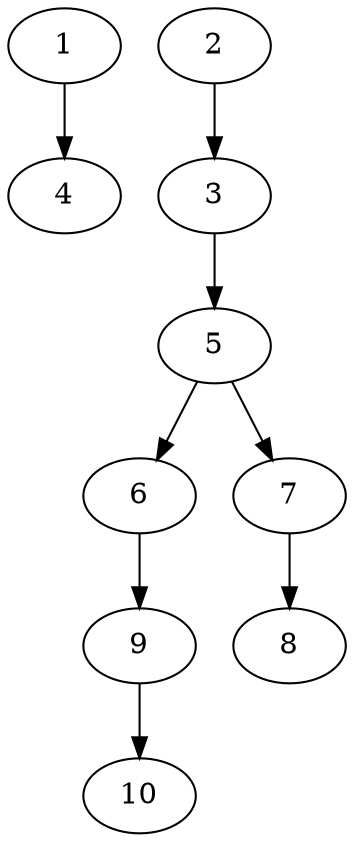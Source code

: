 // DAG (tier=1-easy, mode=data, n=10, ccr=0.313, fat=0.384, density=0.267, regular=0.724, jump=0.018, mindata=1048576, maxdata=8388608)
// DAG automatically generated by daggen at Sun Aug 24 16:33:33 2025
// /home/ermia/Project/Environments/daggen/bin/daggen --dot --ccr 0.313 --fat 0.384 --regular 0.724 --density 0.267 --jump 0.018 --mindata 1048576 --maxdata 8388608 -n 10 
digraph G {
  1 [size="161236443272715584", alpha="0.08", expect_size="80618221636357792"]
  1 -> 4 [size ="71818866065408"]
  2 [size="15369010847728795648", alpha="0.10", expect_size="7684505423864397824"]
  2 -> 3 [size ="49452387663872"]
  3 [size="31001066034492056", alpha="0.16", expect_size="15500533017246028"]
  3 -> 5 [size ="47516431155200"]
  4 [size="30584893183503630336", alpha="0.03", expect_size="15292446591751815168"]
  5 [size="4667242141955653632", alpha="0.09", expect_size="2333621070977826816"]
  5 -> 6 [size ="22342419873792"]
  5 -> 7 [size ="22342419873792"]
  6 [size="91216398540618072064", alpha="0.13", expect_size="45608199270309036032"]
  6 -> 9 [size ="162108306096128"]
  7 [size="66325466450229198848", alpha="0.16", expect_size="33162733225114599424"]
  7 -> 8 [size ="131082141827072"]
  8 [size="96481280158058151936", alpha="0.15", expect_size="48240640079029075968"]
  9 [size="239593051277234784", alpha="0.18", expect_size="119796525638617392"]
  9 -> 10 [size ="294586740113408"]
  10 [size="8047220540099474", alpha="0.20", expect_size="4023610270049737"]
}
